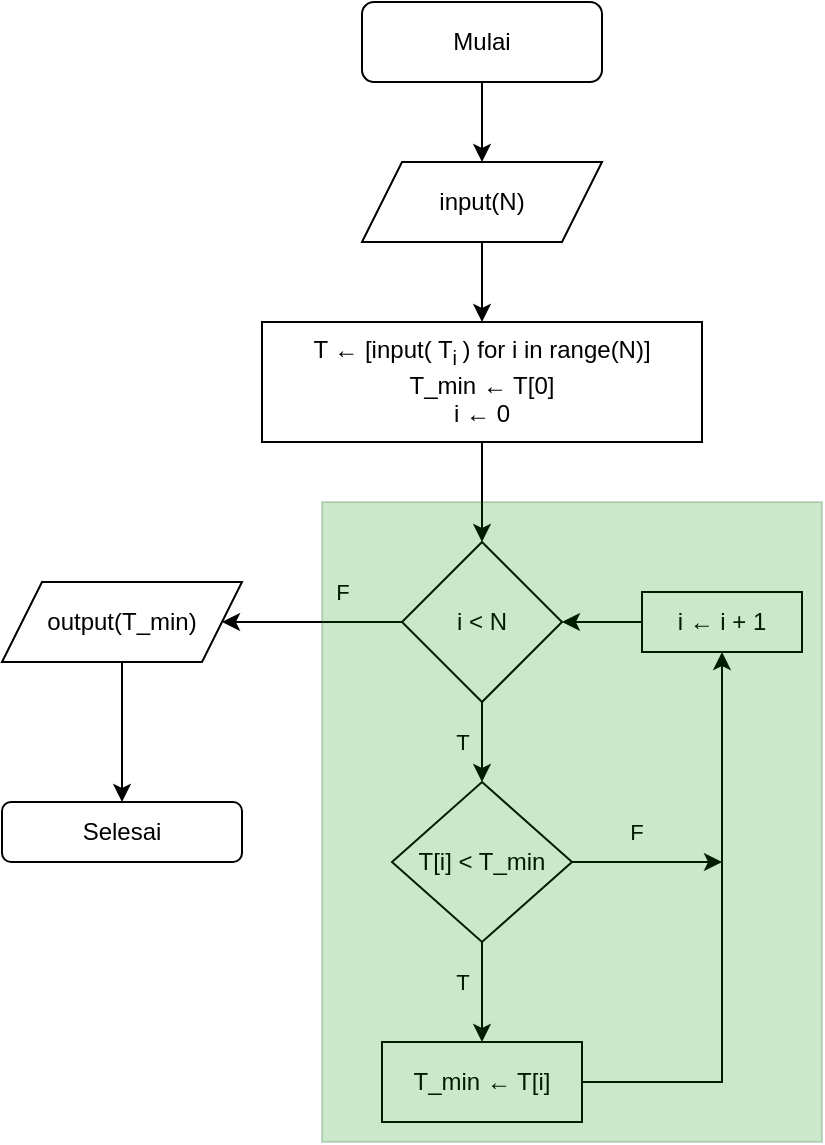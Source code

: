 <mxfile version="26.2.15">
  <diagram name="Page-1" id="3Wyy2aFTTR43eQqdVbRG">
    <mxGraphModel dx="786" dy="524" grid="1" gridSize="10" guides="1" tooltips="1" connect="1" arrows="1" fold="1" page="1" pageScale="1" pageWidth="850" pageHeight="1100" math="0" shadow="0">
      <root>
        <mxCell id="0" />
        <mxCell id="1" parent="0" />
        <mxCell id="HbPRvwaHYMsmgewvRq91-10" style="edgeStyle=orthogonalEdgeStyle;rounded=0;orthogonalLoop=1;jettySize=auto;html=1;entryX=0.5;entryY=0;entryDx=0;entryDy=0;" parent="1" source="HbPRvwaHYMsmgewvRq91-1" target="HbPRvwaHYMsmgewvRq91-2" edge="1">
          <mxGeometry relative="1" as="geometry" />
        </mxCell>
        <mxCell id="HbPRvwaHYMsmgewvRq91-1" value="Mulai" style="rounded=1;whiteSpace=wrap;html=1;" parent="1" vertex="1">
          <mxGeometry x="350" y="80" width="120" height="40" as="geometry" />
        </mxCell>
        <mxCell id="HbPRvwaHYMsmgewvRq91-11" style="edgeStyle=orthogonalEdgeStyle;rounded=0;orthogonalLoop=1;jettySize=auto;html=1;entryX=0.5;entryY=0;entryDx=0;entryDy=0;" parent="1" source="HbPRvwaHYMsmgewvRq91-2" target="HbPRvwaHYMsmgewvRq91-3" edge="1">
          <mxGeometry relative="1" as="geometry" />
        </mxCell>
        <mxCell id="HbPRvwaHYMsmgewvRq91-2" value="input(N)" style="shape=parallelogram;perimeter=parallelogramPerimeter;whiteSpace=wrap;html=1;fixedSize=1;" parent="1" vertex="1">
          <mxGeometry x="350" y="160" width="120" height="40" as="geometry" />
        </mxCell>
        <mxCell id="HbPRvwaHYMsmgewvRq91-12" style="edgeStyle=orthogonalEdgeStyle;rounded=0;orthogonalLoop=1;jettySize=auto;html=1;exitX=0.5;exitY=1;exitDx=0;exitDy=0;entryX=0.5;entryY=0;entryDx=0;entryDy=0;" parent="1" source="HbPRvwaHYMsmgewvRq91-3" target="HbPRvwaHYMsmgewvRq91-4" edge="1">
          <mxGeometry relative="1" as="geometry" />
        </mxCell>
        <mxCell id="HbPRvwaHYMsmgewvRq91-3" value="T ← [input( T&lt;sub&gt;i&amp;nbsp;&lt;/sub&gt;) for i in range(N)]&lt;div&gt;T_min&amp;nbsp;← T[0]&lt;/div&gt;&lt;div&gt;i&amp;nbsp;← 0&lt;/div&gt;" style="rounded=0;whiteSpace=wrap;html=1;" parent="1" vertex="1">
          <mxGeometry x="300" y="240" width="220" height="60" as="geometry" />
        </mxCell>
        <mxCell id="HbPRvwaHYMsmgewvRq91-13" style="edgeStyle=orthogonalEdgeStyle;rounded=0;orthogonalLoop=1;jettySize=auto;html=1;exitX=0.5;exitY=1;exitDx=0;exitDy=0;entryX=0.5;entryY=0;entryDx=0;entryDy=0;" parent="1" source="HbPRvwaHYMsmgewvRq91-4" target="HbPRvwaHYMsmgewvRq91-5" edge="1">
          <mxGeometry relative="1" as="geometry" />
        </mxCell>
        <mxCell id="HbPRvwaHYMsmgewvRq91-21" value="T" style="edgeLabel;html=1;align=center;verticalAlign=middle;resizable=0;points=[];" parent="HbPRvwaHYMsmgewvRq91-13" vertex="1" connectable="0">
          <mxGeometry x="-0.45" y="1" relative="1" as="geometry">
            <mxPoint x="-11" y="9" as="offset" />
          </mxGeometry>
        </mxCell>
        <mxCell id="HbPRvwaHYMsmgewvRq91-18" style="edgeStyle=orthogonalEdgeStyle;rounded=0;orthogonalLoop=1;jettySize=auto;html=1;entryX=1;entryY=0.5;entryDx=0;entryDy=0;" parent="1" source="HbPRvwaHYMsmgewvRq91-4" target="HbPRvwaHYMsmgewvRq91-8" edge="1">
          <mxGeometry relative="1" as="geometry" />
        </mxCell>
        <mxCell id="HbPRvwaHYMsmgewvRq91-25" value="F" style="edgeLabel;html=1;align=center;verticalAlign=middle;resizable=0;points=[];" parent="HbPRvwaHYMsmgewvRq91-18" vertex="1" connectable="0">
          <mxGeometry x="0.218" y="-4" relative="1" as="geometry">
            <mxPoint x="25" y="-11" as="offset" />
          </mxGeometry>
        </mxCell>
        <mxCell id="HbPRvwaHYMsmgewvRq91-4" value="i &amp;lt; N" style="rhombus;whiteSpace=wrap;html=1;" parent="1" vertex="1">
          <mxGeometry x="370" y="350" width="80" height="80" as="geometry" />
        </mxCell>
        <mxCell id="HbPRvwaHYMsmgewvRq91-14" style="edgeStyle=orthogonalEdgeStyle;rounded=0;orthogonalLoop=1;jettySize=auto;html=1;exitX=0.5;exitY=1;exitDx=0;exitDy=0;entryX=0.5;entryY=0;entryDx=0;entryDy=0;" parent="1" source="HbPRvwaHYMsmgewvRq91-5" target="HbPRvwaHYMsmgewvRq91-6" edge="1">
          <mxGeometry relative="1" as="geometry" />
        </mxCell>
        <mxCell id="HbPRvwaHYMsmgewvRq91-23" value="T" style="edgeLabel;html=1;align=center;verticalAlign=middle;resizable=0;points=[];" parent="HbPRvwaHYMsmgewvRq91-14" vertex="1" connectable="0">
          <mxGeometry x="-0.354" y="2" relative="1" as="geometry">
            <mxPoint x="-12" y="4" as="offset" />
          </mxGeometry>
        </mxCell>
        <mxCell id="HbPRvwaHYMsmgewvRq91-16" style="edgeStyle=orthogonalEdgeStyle;rounded=0;orthogonalLoop=1;jettySize=auto;html=1;" parent="1" source="HbPRvwaHYMsmgewvRq91-5" edge="1">
          <mxGeometry relative="1" as="geometry">
            <mxPoint x="530" y="510" as="targetPoint" />
          </mxGeometry>
        </mxCell>
        <mxCell id="HbPRvwaHYMsmgewvRq91-24" value="F" style="edgeLabel;html=1;align=center;verticalAlign=middle;resizable=0;points=[];" parent="HbPRvwaHYMsmgewvRq91-16" vertex="1" connectable="0">
          <mxGeometry x="-0.162" y="-1" relative="1" as="geometry">
            <mxPoint y="-16" as="offset" />
          </mxGeometry>
        </mxCell>
        <mxCell id="HbPRvwaHYMsmgewvRq91-5" value="T[i] &amp;lt; T_min" style="rhombus;whiteSpace=wrap;html=1;" parent="1" vertex="1">
          <mxGeometry x="365" y="470" width="90" height="80" as="geometry" />
        </mxCell>
        <mxCell id="HbPRvwaHYMsmgewvRq91-15" style="edgeStyle=orthogonalEdgeStyle;rounded=0;orthogonalLoop=1;jettySize=auto;html=1;exitX=1;exitY=0.5;exitDx=0;exitDy=0;entryX=0.5;entryY=1;entryDx=0;entryDy=0;" parent="1" source="HbPRvwaHYMsmgewvRq91-6" target="HbPRvwaHYMsmgewvRq91-7" edge="1">
          <mxGeometry relative="1" as="geometry" />
        </mxCell>
        <mxCell id="HbPRvwaHYMsmgewvRq91-6" value="T_min&amp;nbsp;← T[i]" style="rounded=0;whiteSpace=wrap;html=1;" parent="1" vertex="1">
          <mxGeometry x="360" y="600" width="100" height="40" as="geometry" />
        </mxCell>
        <mxCell id="HbPRvwaHYMsmgewvRq91-17" style="edgeStyle=orthogonalEdgeStyle;rounded=0;orthogonalLoop=1;jettySize=auto;html=1;exitX=0;exitY=0.5;exitDx=0;exitDy=0;entryX=1;entryY=0.5;entryDx=0;entryDy=0;" parent="1" source="HbPRvwaHYMsmgewvRq91-7" target="HbPRvwaHYMsmgewvRq91-4" edge="1">
          <mxGeometry relative="1" as="geometry" />
        </mxCell>
        <mxCell id="HbPRvwaHYMsmgewvRq91-7" value="i&amp;nbsp;← i + 1" style="rounded=0;whiteSpace=wrap;html=1;" parent="1" vertex="1">
          <mxGeometry x="490" y="375" width="80" height="30" as="geometry" />
        </mxCell>
        <mxCell id="HbPRvwaHYMsmgewvRq91-19" style="edgeStyle=orthogonalEdgeStyle;rounded=0;orthogonalLoop=1;jettySize=auto;html=1;exitX=0.5;exitY=1;exitDx=0;exitDy=0;entryX=0.5;entryY=0;entryDx=0;entryDy=0;" parent="1" source="HbPRvwaHYMsmgewvRq91-8" target="HbPRvwaHYMsmgewvRq91-9" edge="1">
          <mxGeometry relative="1" as="geometry" />
        </mxCell>
        <mxCell id="HbPRvwaHYMsmgewvRq91-8" value="output(T_min)" style="shape=parallelogram;perimeter=parallelogramPerimeter;whiteSpace=wrap;html=1;fixedSize=1;" parent="1" vertex="1">
          <mxGeometry x="170" y="370" width="120" height="40" as="geometry" />
        </mxCell>
        <mxCell id="HbPRvwaHYMsmgewvRq91-9" value="Selesai" style="rounded=1;whiteSpace=wrap;html=1;" parent="1" vertex="1">
          <mxGeometry x="170" y="480" width="120" height="30" as="geometry" />
        </mxCell>
        <mxCell id="HbPRvwaHYMsmgewvRq91-26" value="" style="rounded=0;whiteSpace=wrap;html=1;fillColor=#008a00;fontColor=#ffffff;strokeColor=#005700;opacity=20;" parent="1" vertex="1">
          <mxGeometry x="330" y="330" width="250" height="320" as="geometry" />
        </mxCell>
      </root>
    </mxGraphModel>
  </diagram>
</mxfile>
